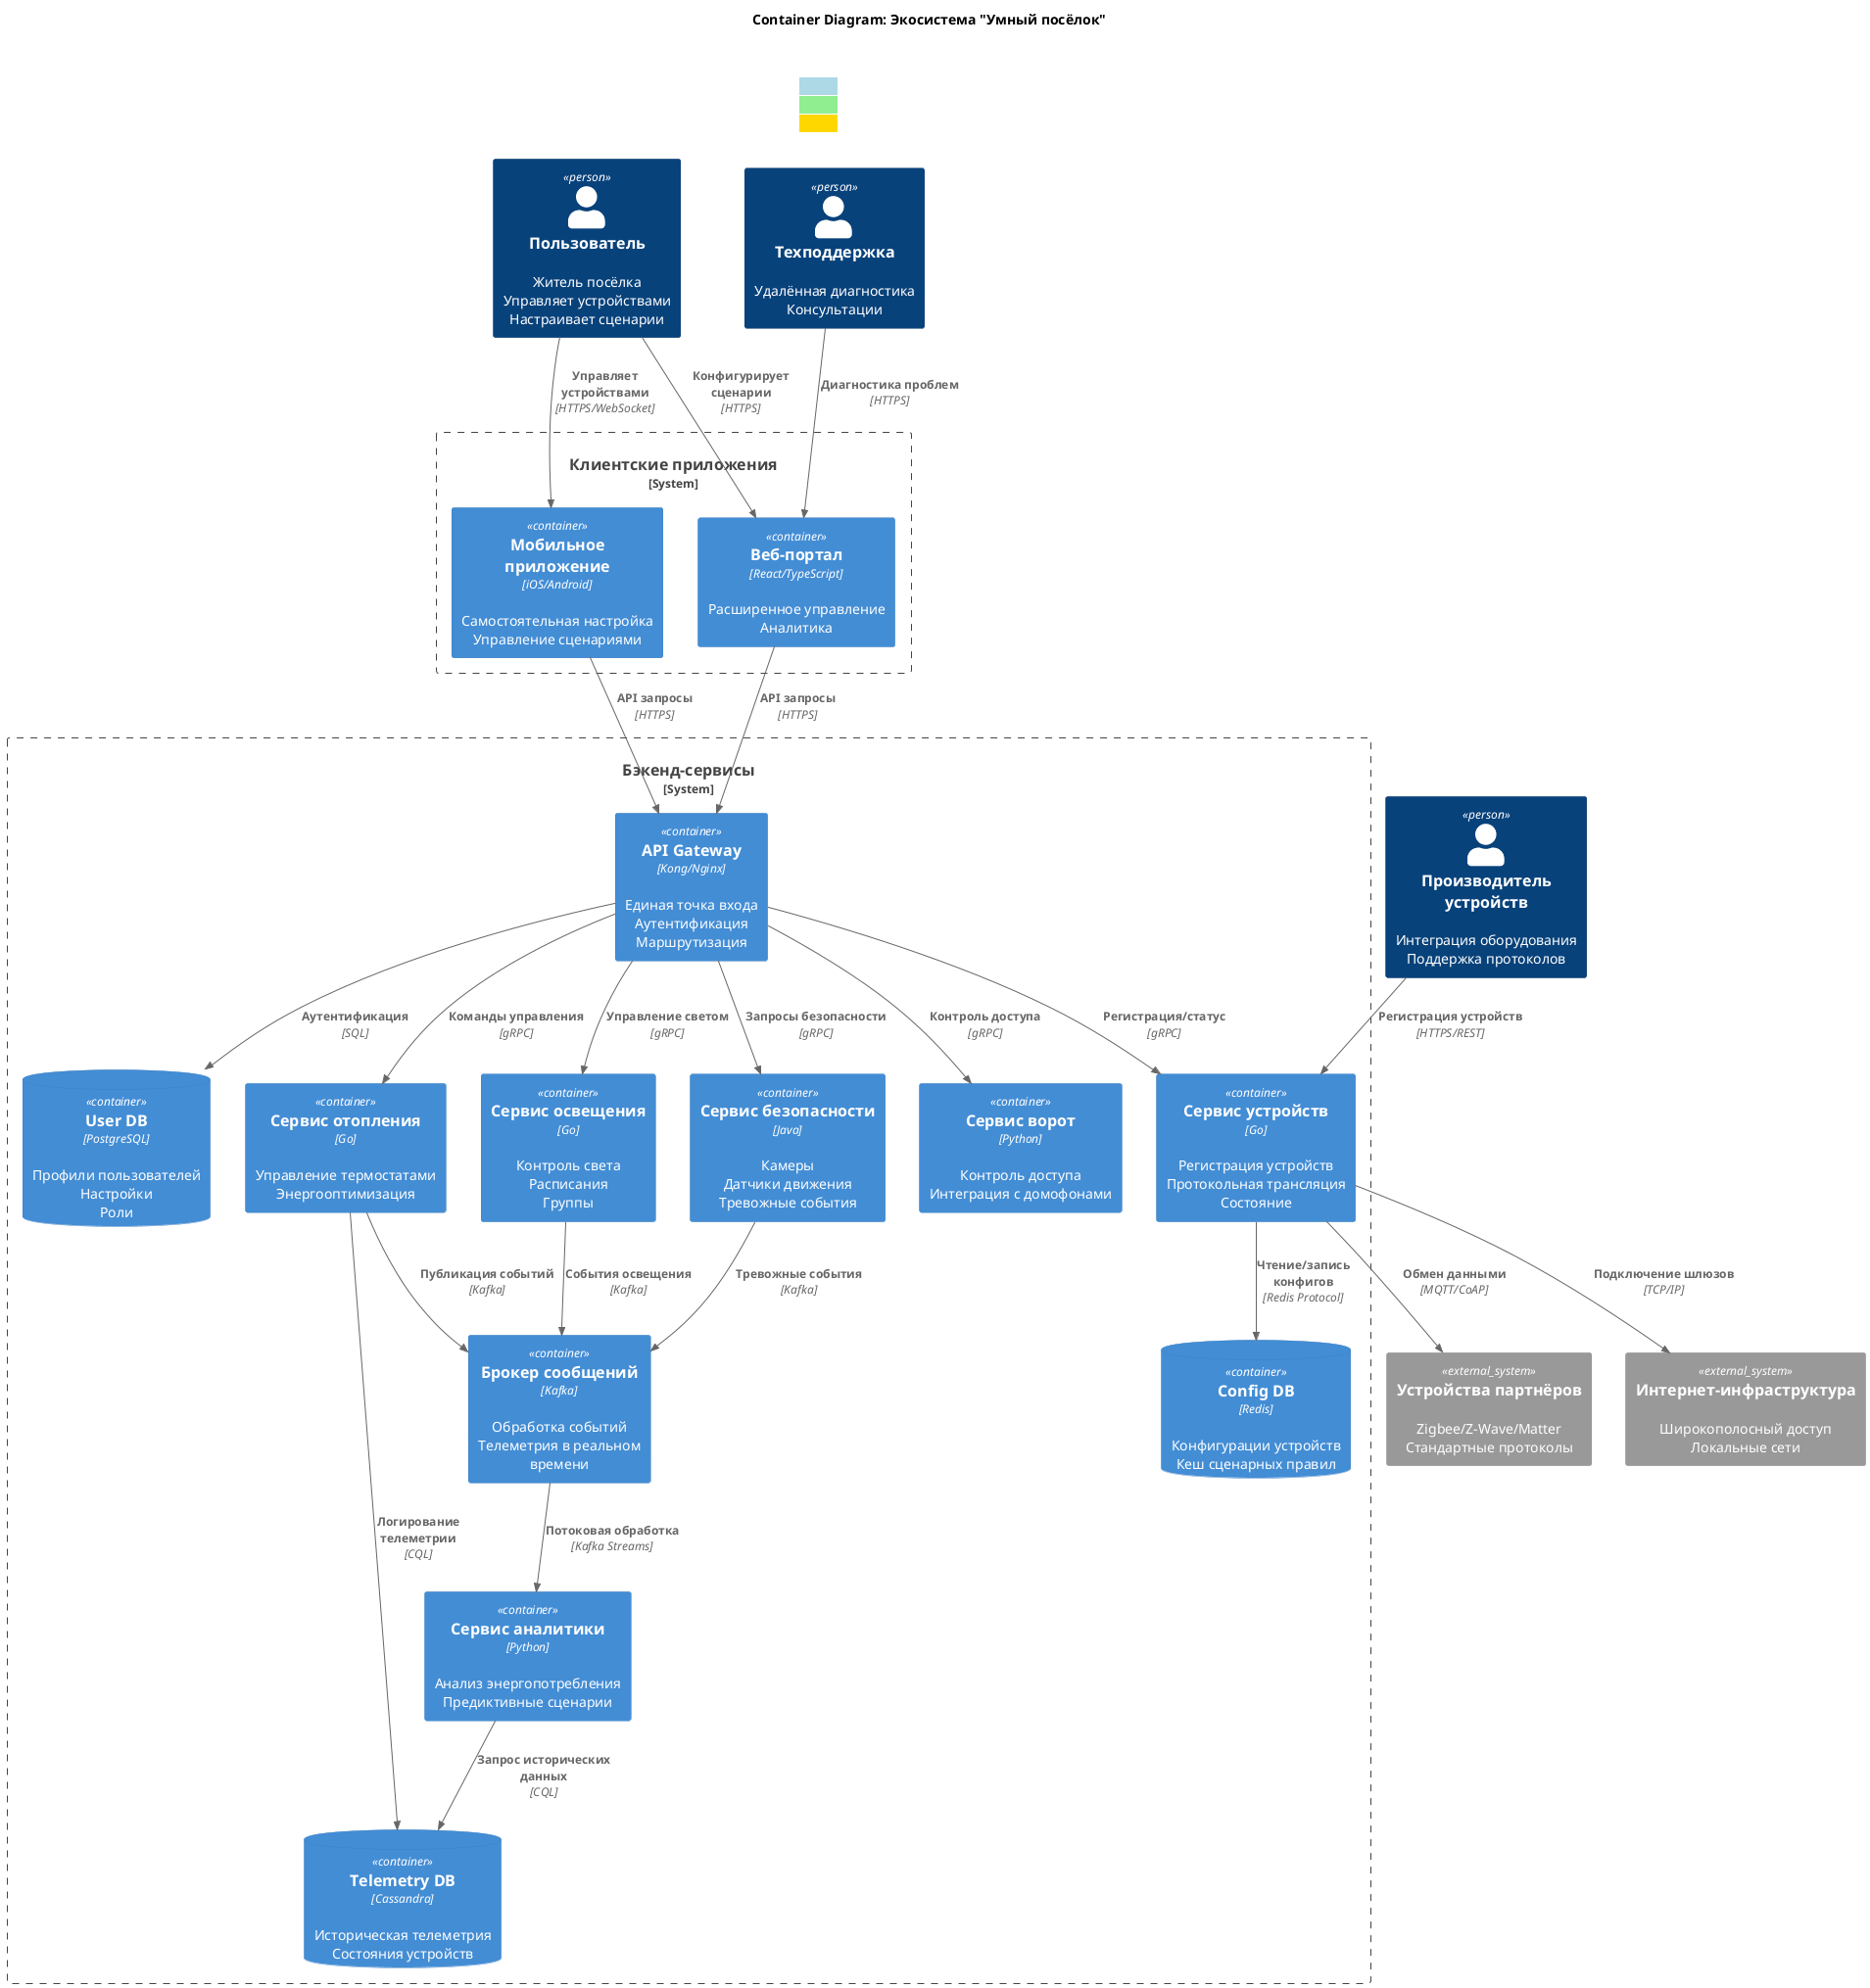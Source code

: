 @startuml
!include <C4/C4_Container>

title Container Diagram: Экосистема "Умный посёлок"

Person(Пользователь, "Пользователь", "Житель посёлка\nУправляет устройствами\nНастраивает сценарии")
Person(Специалист, "Техподдержка", "Удалённая диагностика\nКонсультации")
Person(Партнёр, "Производитель устройств", "Интеграция оборудования\nПоддержка протоколов")

System_Ext(Партнёрские_устройства, "Устройства партнёров", "Zigbee/Z-Wave/Matter\nСтандартные протоколы")
System_Ext(Интернет_провайдер, "Интернет-инфраструктура", "Широкополосный доступ\nЛокальные сети")

System_Boundary(apps, "Клиентские приложения") {
    Container(Мобильное_приложение, "Мобильное приложение", "iOS/Android", "Самостоятельная настройка\nУправление сценариями")
    Container(Веб_портал, "Веб-портал", "React/TypeScript", "Расширенное управление\nАналитика")
}

System_Boundary(backend, "Бэкенд-сервисы") {
    Container(API_шлюз, "API Gateway", "Kong/Nginx", "Единая точка входа\nАутентификация\nМаршрутизация")
    
    ContainerDb(Пользовательские_данные, "User DB", "PostgreSQL", "Профили пользователей\nНастройки\nРоли")
    ContainerDb(Устройства_данные, "Telemetry DB", "Cassandra", "Историческая телеметрия\nСостояния устройств")
    ContainerDb(Конфигурации, "Config DB", "Redis", "Конфигурации устройств\nКеш сценарных правил")
    
    Container(Сервис_отопления, "Сервис отопления", "Go", "Управление термостатами\nЭнергооптимизация")
    Container(Сервис_освещения, "Сервис освещения", "Go", "Контроль света\nРасписания\nГруппы")
    Container(Сервис_безопасности, "Сервис безопасности", "Java", "Камеры\nДатчики движения\nТревожные события")
    Container(Сервис_ворот, "Сервис ворот", "Python", "Контроль доступа\nИнтеграция с домофонами")
    Container(Сервис_устройств, "Сервис устройств", "Go", "Регистрация устройств\nПротокольная трансляция\nСостояние")
    
    Container(Message_Queue, "Брокер сообщений", "Kafka", "Обработка событий\nТелеметрия в реальном времени")
    Container(Аналитика, "Сервис аналитики", "Python", "Анализ энергопотребления\nПредиктивные сценарии")
}

Rel(Пользователь, Мобильное_приложение, "Управляет устройствами", "HTTPS/WebSocket")
Rel(Пользователь, Веб_портал, "Конфигурирует сценарии", "HTTPS")
Rel(Специалист, Веб_портал, "Диагностика проблем", "HTTPS")

Rel(Мобильное_приложение, API_шлюз, "API запросы", "HTTPS")
Rel(Веб_портал, API_шлюз, "API запросы", "HTTPS")
Rel(API_шлюз, Сервис_отопления, "Команды управления", "gRPC")
Rel(API_шлюз, Сервис_освещения, "Управление светом", "gRPC")
Rel(API_шлюз, Сервис_безопасности, "Запросы безопасности", "gRPC")
Rel(API_шлюз, Сервис_ворот, "Контроль доступа", "gRPC")
Rel(API_шлюз, Сервис_устройств, "Регистрация/статус", "gRPC")

Rel(Сервис_отопления, Message_Queue, "Публикация событий", "Kafka")
Rel(Сервис_освещения, Message_Queue, "События освещения", "Kafka")
Rel(Сервис_безопасности, Message_Queue, "Тревожные события", "Kafka")
Rel(Message_Queue, Аналитика, "Потоковая обработка", "Kafka Streams")

Rel(Сервис_отопления, Устройства_данные, "Логирование телеметрии", "CQL")
Rel(Аналитика, Устройства_данные, "Запрос исторических данных", "CQL")
Rel(API_шлюз, Пользовательские_данные, "Аутентификация", "SQL")
Rel(Сервис_устройств, Конфигурации, "Чтение/запись конфигов", "Redis Protocol")

Rel(Сервис_устройств, Партнёрские_устройства, "Обмен данными", "MQTT/CoAP")
Rel(Сервис_устройств, Интернет_провайдер, "Подключение шлюзов", "TCP/IP")
Rel(Партнёр, Сервис_устройств, "Регистрация устройств", "HTTPS/REST")

legend top
  | Цвет | Назначение |
  | <#ADD8E6> | Основные сервисы |
  | <#90EE90> | Инфраструктура данных |
  | <#FFD700> | Пользовательские приложения |
endlegend
@enduml 